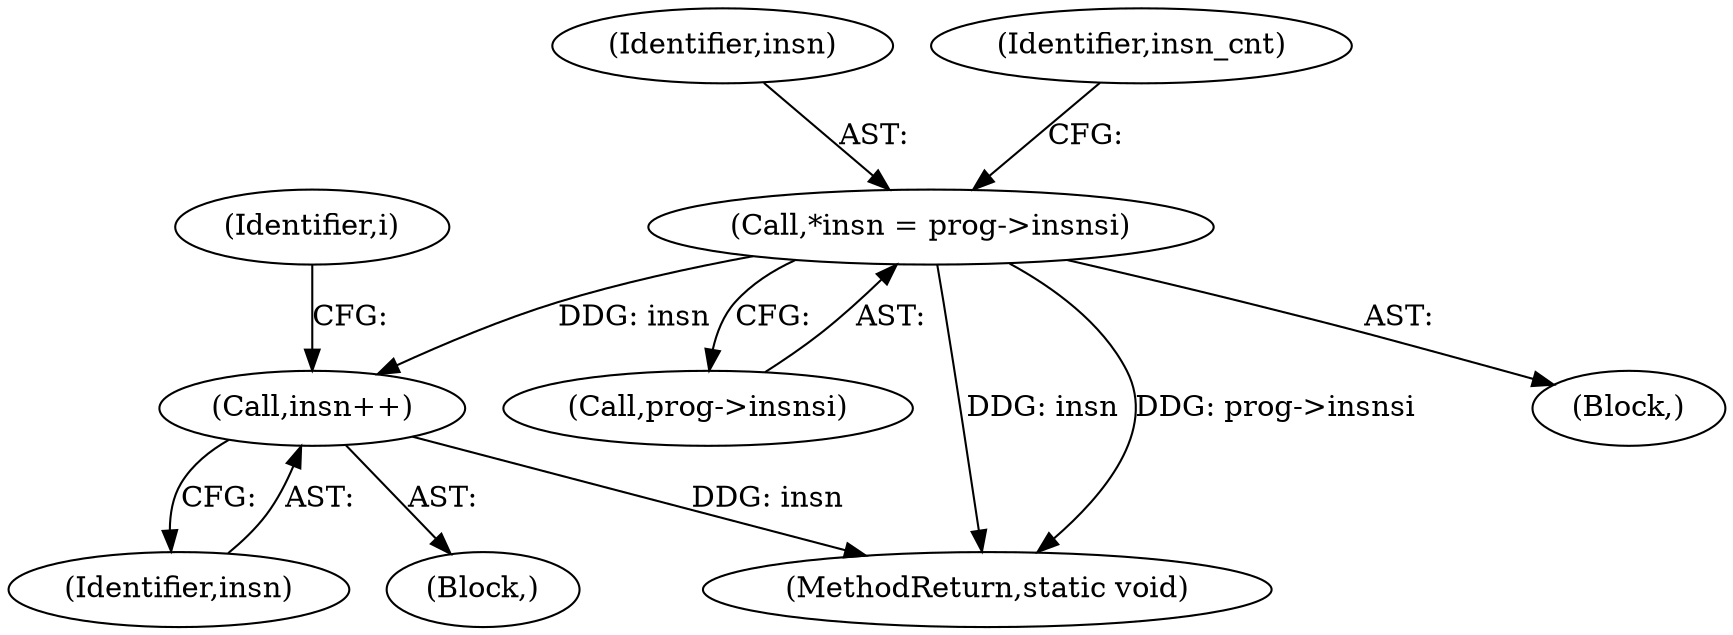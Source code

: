 digraph "0_linux_a1b14d27ed0965838350f1377ff97c93ee383492@pointer" {
"1000107" [label="(Call,*insn = prog->insnsi)"];
"1000129" [label="(Call,insn++)"];
"1000109" [label="(Call,prog->insnsi)"];
"1000124" [label="(Identifier,i)"];
"1000130" [label="(Identifier,insn)"];
"1000108" [label="(Identifier,insn)"];
"1000126" [label="(Block,)"];
"1000193" [label="(MethodReturn,static void)"];
"1000105" [label="(Block,)"];
"1000129" [label="(Call,insn++)"];
"1000114" [label="(Identifier,insn_cnt)"];
"1000107" [label="(Call,*insn = prog->insnsi)"];
"1000107" -> "1000105"  [label="AST: "];
"1000107" -> "1000109"  [label="CFG: "];
"1000108" -> "1000107"  [label="AST: "];
"1000109" -> "1000107"  [label="AST: "];
"1000114" -> "1000107"  [label="CFG: "];
"1000107" -> "1000193"  [label="DDG: insn"];
"1000107" -> "1000193"  [label="DDG: prog->insnsi"];
"1000107" -> "1000129"  [label="DDG: insn"];
"1000129" -> "1000126"  [label="AST: "];
"1000129" -> "1000130"  [label="CFG: "];
"1000130" -> "1000129"  [label="AST: "];
"1000124" -> "1000129"  [label="CFG: "];
"1000129" -> "1000193"  [label="DDG: insn"];
}
